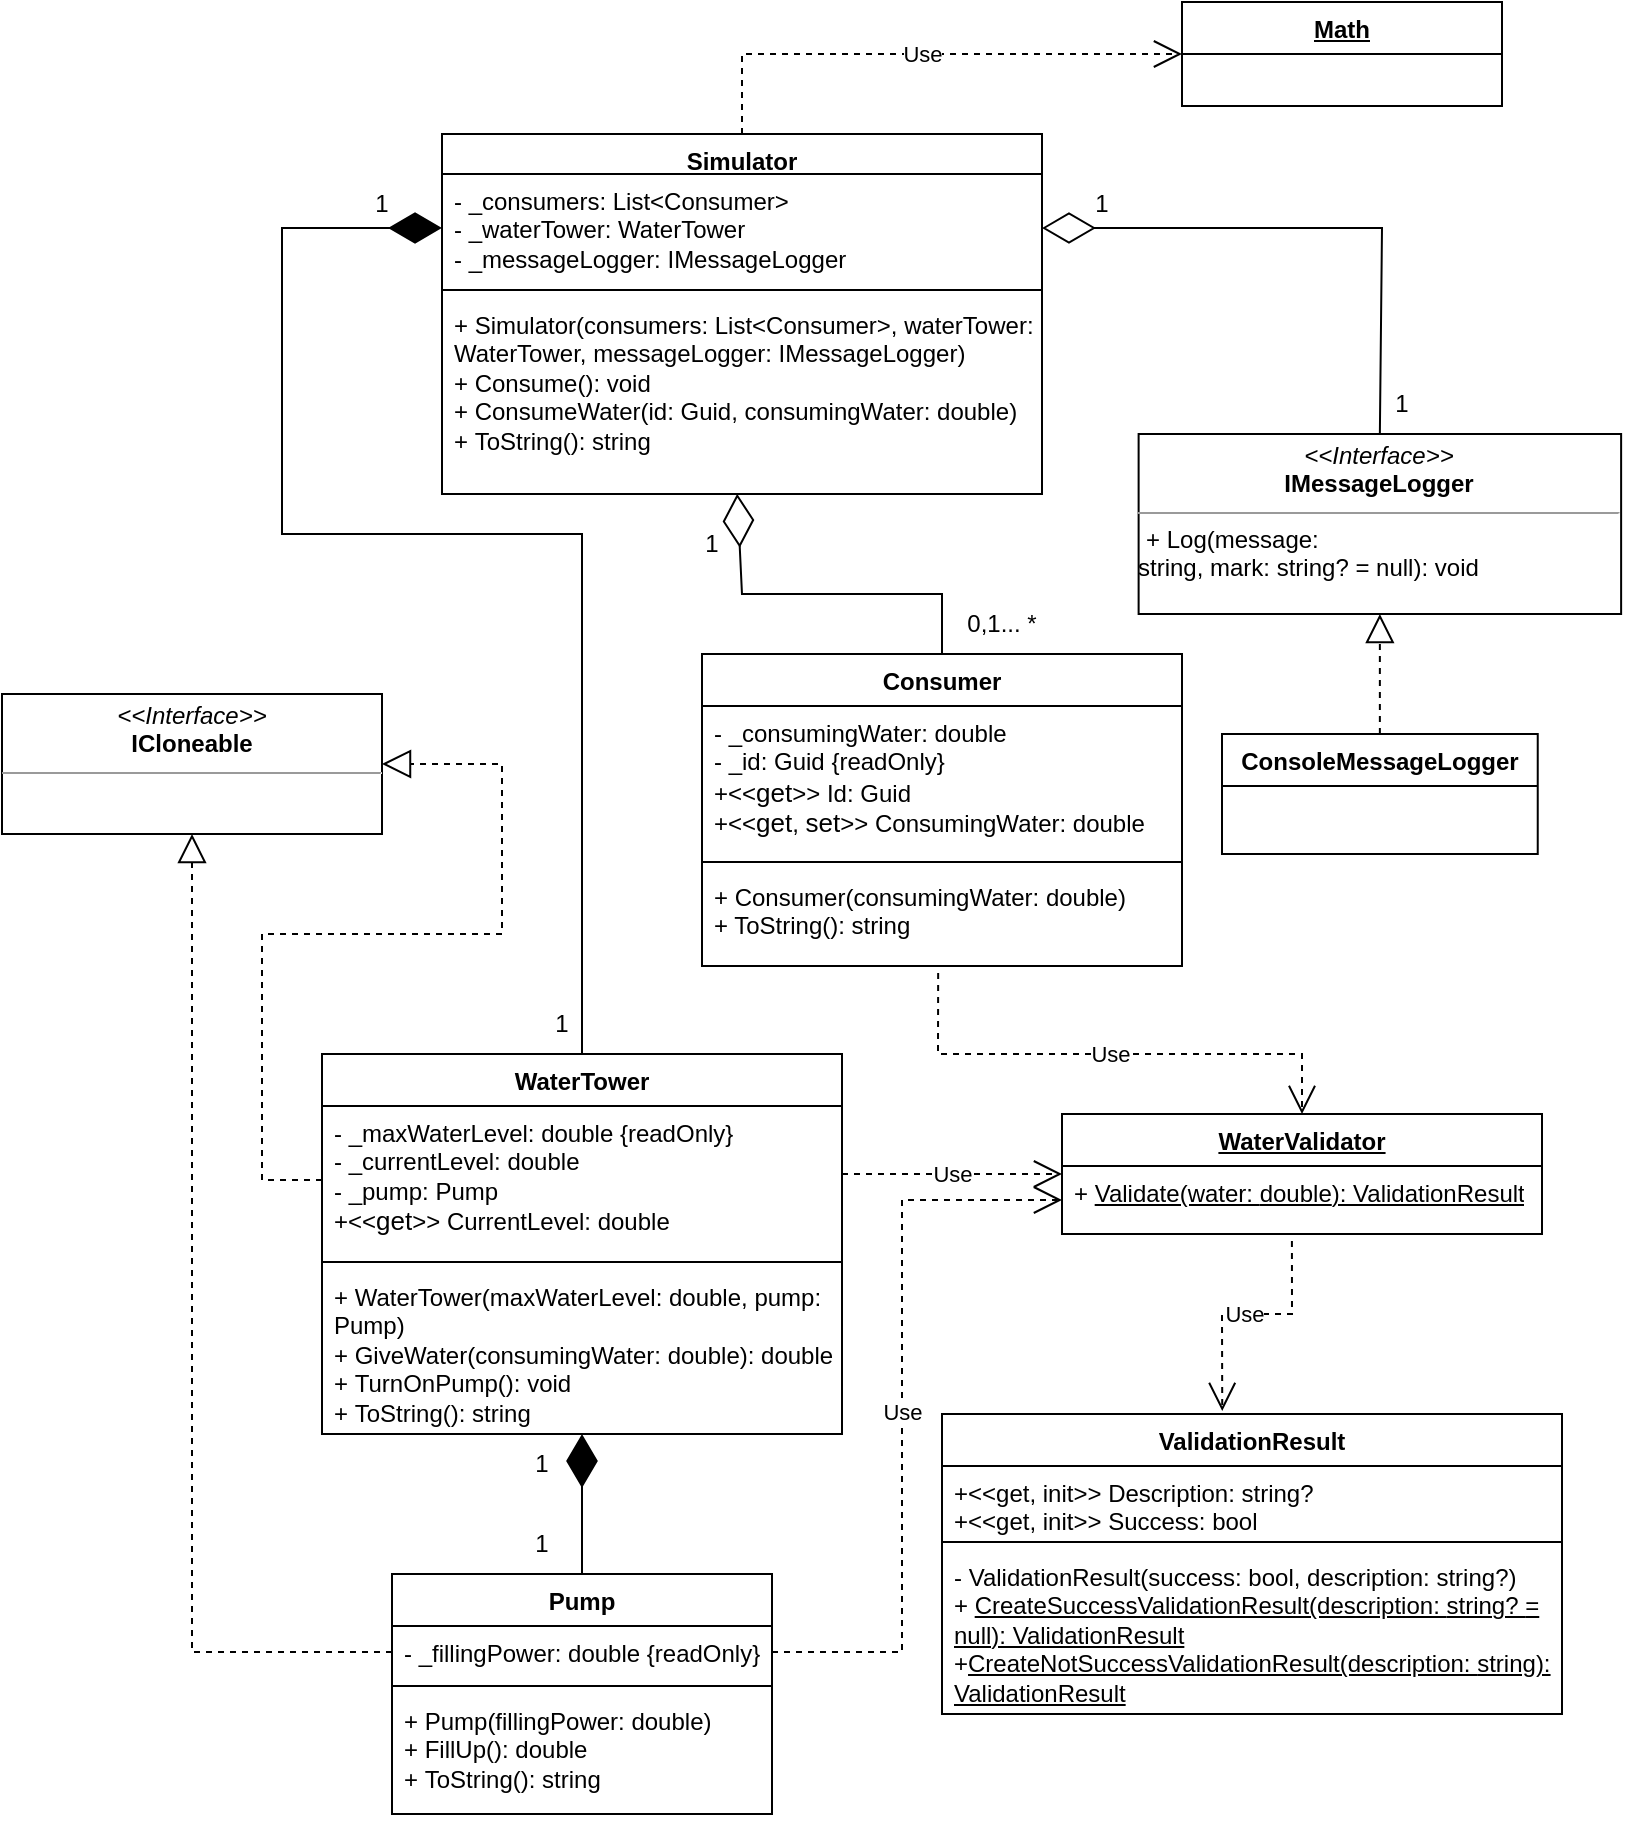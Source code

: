 <mxfile version="21.1.2" type="device">
  <diagram id="C5RBs43oDa-KdzZeNtuy" name="Page-1">
    <mxGraphModel dx="1335" dy="618" grid="1" gridSize="10" guides="1" tooltips="1" connect="1" arrows="1" fold="1" page="1" pageScale="1" pageWidth="827" pageHeight="1169" math="0" shadow="0">
      <root>
        <mxCell id="WIyWlLk6GJQsqaUBKTNV-0" />
        <mxCell id="WIyWlLk6GJQsqaUBKTNV-1" parent="WIyWlLk6GJQsqaUBKTNV-0" />
        <mxCell id="yk_ahU3Q7SBZZ4JdvM2L-0" value="&lt;u&gt;WaterValidator&lt;/u&gt;" style="swimlane;fontStyle=1;align=center;verticalAlign=top;childLayout=stackLayout;horizontal=1;startSize=26;horizontalStack=0;resizeParent=1;resizeParentMax=0;resizeLast=0;collapsible=1;marginBottom=0;whiteSpace=wrap;html=1;" vertex="1" parent="WIyWlLk6GJQsqaUBKTNV-1">
          <mxGeometry x="540" y="570" width="240" height="60" as="geometry" />
        </mxCell>
        <mxCell id="yk_ahU3Q7SBZZ4JdvM2L-3" value="+ &lt;u&gt;Validate(water:&amp;nbsp;&lt;/u&gt;&lt;u style=&quot;border-color: var(--border-color);&quot;&gt;double&lt;/u&gt;&lt;u&gt;):&amp;nbsp;ValidationResult&lt;/u&gt;" style="text;strokeColor=none;fillColor=none;align=left;verticalAlign=top;spacingLeft=4;spacingRight=4;overflow=hidden;rotatable=0;points=[[0,0.5],[1,0.5]];portConstraint=eastwest;whiteSpace=wrap;html=1;" vertex="1" parent="yk_ahU3Q7SBZZ4JdvM2L-0">
          <mxGeometry y="26" width="240" height="34" as="geometry" />
        </mxCell>
        <mxCell id="yk_ahU3Q7SBZZ4JdvM2L-4" value="&lt;p style=&quot;margin:0px;margin-top:4px;text-align:center;&quot;&gt;&lt;i&gt;&amp;lt;&amp;lt;Interface&amp;gt;&amp;gt;&lt;/i&gt;&lt;br&gt;&lt;b&gt;IMessageLogger&lt;/b&gt;&lt;/p&gt;&lt;hr size=&quot;1&quot;&gt;&lt;p style=&quot;margin:0px;margin-left:4px;&quot;&gt;+&amp;nbsp;Log(message:&lt;/p&gt;string, mark:&amp;nbsp;string?&amp;nbsp;&lt;span style=&quot;background-color: initial;&quot;&gt;= null): void&lt;/span&gt;" style="verticalAlign=top;align=left;overflow=fill;fontSize=12;fontFamily=Helvetica;html=1;whiteSpace=wrap;" vertex="1" parent="WIyWlLk6GJQsqaUBKTNV-1">
          <mxGeometry x="578.31" y="230" width="241.25" height="90" as="geometry" />
        </mxCell>
        <mxCell id="yk_ahU3Q7SBZZ4JdvM2L-5" value="Simulator" style="swimlane;fontStyle=1;align=center;verticalAlign=top;childLayout=stackLayout;horizontal=1;startSize=20;horizontalStack=0;resizeParent=1;resizeParentMax=0;resizeLast=0;collapsible=1;marginBottom=0;whiteSpace=wrap;html=1;" vertex="1" parent="WIyWlLk6GJQsqaUBKTNV-1">
          <mxGeometry x="230" y="80" width="300" height="180" as="geometry" />
        </mxCell>
        <mxCell id="yk_ahU3Q7SBZZ4JdvM2L-6" value="-&amp;nbsp;_consumers: List&amp;lt;Consumer&amp;gt;&lt;br&gt;- _waterTower: WaterTower&lt;br&gt;- _messageLogger: IMessageLogger&amp;nbsp;" style="text;strokeColor=none;fillColor=none;align=left;verticalAlign=top;spacingLeft=4;spacingRight=4;overflow=hidden;rotatable=0;points=[[0,0.5],[1,0.5]];portConstraint=eastwest;whiteSpace=wrap;html=1;" vertex="1" parent="yk_ahU3Q7SBZZ4JdvM2L-5">
          <mxGeometry y="20" width="300" height="54" as="geometry" />
        </mxCell>
        <mxCell id="yk_ahU3Q7SBZZ4JdvM2L-7" value="" style="line;strokeWidth=1;fillColor=none;align=left;verticalAlign=middle;spacingTop=-1;spacingLeft=3;spacingRight=3;rotatable=0;labelPosition=right;points=[];portConstraint=eastwest;strokeColor=inherit;" vertex="1" parent="yk_ahU3Q7SBZZ4JdvM2L-5">
          <mxGeometry y="74" width="300" height="8" as="geometry" />
        </mxCell>
        <mxCell id="yk_ahU3Q7SBZZ4JdvM2L-8" value="+&amp;nbsp;Simulator(consumers: List&amp;lt;Consumer&amp;gt;, waterTower: WaterTower, messageLogger: IMessageLogger)&lt;br&gt;+ Consume(): void&lt;br&gt;+ ConsumeWater(id: Guid, consumingWater: double)&lt;br&gt;+&amp;nbsp;ToString(): string" style="text;strokeColor=none;fillColor=none;align=left;verticalAlign=top;spacingLeft=4;spacingRight=4;overflow=hidden;rotatable=0;points=[[0,0.5],[1,0.5]];portConstraint=eastwest;whiteSpace=wrap;html=1;" vertex="1" parent="yk_ahU3Q7SBZZ4JdvM2L-5">
          <mxGeometry y="82" width="300" height="98" as="geometry" />
        </mxCell>
        <mxCell id="yk_ahU3Q7SBZZ4JdvM2L-9" value="WaterTower" style="swimlane;fontStyle=1;align=center;verticalAlign=top;childLayout=stackLayout;horizontal=1;startSize=26;horizontalStack=0;resizeParent=1;resizeParentMax=0;resizeLast=0;collapsible=1;marginBottom=0;whiteSpace=wrap;html=1;" vertex="1" parent="WIyWlLk6GJQsqaUBKTNV-1">
          <mxGeometry x="170" y="540" width="260" height="190" as="geometry" />
        </mxCell>
        <mxCell id="yk_ahU3Q7SBZZ4JdvM2L-10" value="-&amp;nbsp;_maxWaterLevel: double {readOnly}&lt;br&gt;-&amp;nbsp;_currentLevel: double&lt;br&gt;-&amp;nbsp;_pump: Pump&lt;br&gt;+&amp;lt;&amp;lt;&lt;span style=&quot;border: 0px; color: var(--darkreader-text--highlight-keyword); font-family: inherit; font-style: inherit; font-variant: inherit; font-weight: inherit; background-color: transparent; margin: 0px; padding: 0px; font-stretch: inherit; line-height: inherit; font-optical-sizing: inherit; font-kerning: inherit; font-feature-settings: inherit; font-variation-settings: inherit; font-size: 13px; vertical-align: baseline; box-sizing: inherit;&quot; class=&quot;hljs-keyword&quot;&gt;get&lt;/span&gt;&lt;span style=&quot;border-color: var(--border-color); color: var(--darkreader-text--highlight-color); font-family: inherit; font-size: var(--_pr-code-fs); font-style: inherit; font-variant-ligatures: inherit; font-variant-caps: inherit; font-weight: inherit; background-color: transparent;&quot;&gt;&amp;gt;&amp;gt;&amp;nbsp;&lt;/span&gt;CurrentLevel: double" style="text;strokeColor=none;fillColor=none;align=left;verticalAlign=top;spacingLeft=4;spacingRight=4;overflow=hidden;rotatable=0;points=[[0,0.5],[1,0.5]];portConstraint=eastwest;whiteSpace=wrap;html=1;" vertex="1" parent="yk_ahU3Q7SBZZ4JdvM2L-9">
          <mxGeometry y="26" width="260" height="74" as="geometry" />
        </mxCell>
        <mxCell id="yk_ahU3Q7SBZZ4JdvM2L-11" value="" style="line;strokeWidth=1;fillColor=none;align=left;verticalAlign=middle;spacingTop=-1;spacingLeft=3;spacingRight=3;rotatable=0;labelPosition=right;points=[];portConstraint=eastwest;strokeColor=inherit;" vertex="1" parent="yk_ahU3Q7SBZZ4JdvM2L-9">
          <mxGeometry y="100" width="260" height="8" as="geometry" />
        </mxCell>
        <mxCell id="yk_ahU3Q7SBZZ4JdvM2L-12" value="+&amp;nbsp;WaterTower(maxWaterLevel: double, pump: Pump)&lt;br&gt;+ GiveWater(consumingWater: double): double&lt;br&gt;+&amp;nbsp;TurnOnPump(): void&lt;br&gt;+&amp;nbsp;ToString(): string" style="text;strokeColor=none;fillColor=none;align=left;verticalAlign=top;spacingLeft=4;spacingRight=4;overflow=hidden;rotatable=0;points=[[0,0.5],[1,0.5]];portConstraint=eastwest;whiteSpace=wrap;html=1;" vertex="1" parent="yk_ahU3Q7SBZZ4JdvM2L-9">
          <mxGeometry y="108" width="260" height="82" as="geometry" />
        </mxCell>
        <mxCell id="yk_ahU3Q7SBZZ4JdvM2L-13" value="Pump" style="swimlane;fontStyle=1;align=center;verticalAlign=top;childLayout=stackLayout;horizontal=1;startSize=26;horizontalStack=0;resizeParent=1;resizeParentMax=0;resizeLast=0;collapsible=1;marginBottom=0;whiteSpace=wrap;html=1;" vertex="1" parent="WIyWlLk6GJQsqaUBKTNV-1">
          <mxGeometry x="205" y="800" width="190" height="120" as="geometry" />
        </mxCell>
        <mxCell id="yk_ahU3Q7SBZZ4JdvM2L-14" value="-&amp;nbsp;_fillingPower: double {readOnly}" style="text;strokeColor=none;fillColor=none;align=left;verticalAlign=top;spacingLeft=4;spacingRight=4;overflow=hidden;rotatable=0;points=[[0,0.5],[1,0.5]];portConstraint=eastwest;whiteSpace=wrap;html=1;" vertex="1" parent="yk_ahU3Q7SBZZ4JdvM2L-13">
          <mxGeometry y="26" width="190" height="26" as="geometry" />
        </mxCell>
        <mxCell id="yk_ahU3Q7SBZZ4JdvM2L-15" value="" style="line;strokeWidth=1;fillColor=none;align=left;verticalAlign=middle;spacingTop=-1;spacingLeft=3;spacingRight=3;rotatable=0;labelPosition=right;points=[];portConstraint=eastwest;strokeColor=inherit;" vertex="1" parent="yk_ahU3Q7SBZZ4JdvM2L-13">
          <mxGeometry y="52" width="190" height="8" as="geometry" />
        </mxCell>
        <mxCell id="yk_ahU3Q7SBZZ4JdvM2L-16" value="+&amp;nbsp;Pump(fillingPower: double)&lt;br&gt;+&amp;nbsp;FillUp(): double&lt;br&gt;+&amp;nbsp;ToString(): string" style="text;strokeColor=none;fillColor=none;align=left;verticalAlign=top;spacingLeft=4;spacingRight=4;overflow=hidden;rotatable=0;points=[[0,0.5],[1,0.5]];portConstraint=eastwest;whiteSpace=wrap;html=1;" vertex="1" parent="yk_ahU3Q7SBZZ4JdvM2L-13">
          <mxGeometry y="60" width="190" height="60" as="geometry" />
        </mxCell>
        <mxCell id="yk_ahU3Q7SBZZ4JdvM2L-17" value="Consumer" style="swimlane;fontStyle=1;align=center;verticalAlign=top;childLayout=stackLayout;horizontal=1;startSize=26;horizontalStack=0;resizeParent=1;resizeParentMax=0;resizeLast=0;collapsible=1;marginBottom=0;whiteSpace=wrap;html=1;" vertex="1" parent="WIyWlLk6GJQsqaUBKTNV-1">
          <mxGeometry x="360" y="340" width="240" height="156" as="geometry" />
        </mxCell>
        <mxCell id="yk_ahU3Q7SBZZ4JdvM2L-18" value="-&amp;nbsp;_consumingWater: double&lt;br&gt;-&amp;nbsp;_id: Guid {readOnly}&lt;br&gt;+&amp;lt;&amp;lt;&lt;span style=&quot;background-color: transparent; font-family: inherit; font-style: inherit; font-variant: inherit; font-weight: inherit; color: var(--darkreader-text--highlight-keyword); margin: 0px; padding: 0px; border: 0px; font-stretch: inherit; line-height: inherit; font-optical-sizing: inherit; font-kerning: inherit; font-feature-settings: inherit; font-variation-settings: inherit; font-size: 13px; vertical-align: baseline; box-sizing: inherit;&quot; class=&quot;hljs-keyword&quot;&gt;get&lt;/span&gt;&lt;span style=&quot;background-color: transparent; font-family: inherit; font-size: var(--_pr-code-fs); font-style: inherit; font-variant-ligatures: inherit; font-variant-caps: inherit; font-weight: inherit; color: var(--darkreader-text--highlight-color);&quot;&gt;&amp;gt;&amp;gt;&amp;nbsp;&lt;/span&gt;Id: Guid&lt;br&gt;&lt;span style=&quot;background-color: transparent; font-family: inherit; font-size: var(--_pr-code-fs); font-style: inherit; font-variant-ligatures: inherit; font-variant-caps: inherit; font-weight: inherit; color: var(--darkreader-text--highlight-color);&quot;&gt;+&amp;lt;&amp;lt;&lt;/span&gt;&lt;span style=&quot;background-color: transparent; font-family: inherit; font-style: inherit; font-variant: inherit; font-weight: inherit; color: var(--darkreader-text--highlight-keyword); margin: 0px; padding: 0px; border: 0px; font-stretch: inherit; line-height: inherit; font-optical-sizing: inherit; font-kerning: inherit; font-feature-settings: inherit; font-variation-settings: inherit; font-size: 13px; vertical-align: baseline; box-sizing: inherit;&quot; class=&quot;hljs-keyword&quot;&gt;get&lt;/span&gt;&lt;span style=&quot;background-color: transparent; font-family: inherit; font-size: var(--_pr-code-fs); font-style: inherit; font-variant-ligatures: inherit; font-variant-caps: inherit; font-weight: inherit; color: var(--darkreader-text--highlight-color);&quot;&gt;, &lt;/span&gt;&lt;span style=&quot;background-color: transparent; font-family: inherit; font-style: inherit; font-variant: inherit; font-weight: inherit; color: var(--darkreader-text--highlight-keyword); margin: 0px; padding: 0px; border: 0px; font-stretch: inherit; line-height: inherit; font-optical-sizing: inherit; font-kerning: inherit; font-feature-settings: inherit; font-variation-settings: inherit; font-size: 13px; vertical-align: baseline; box-sizing: inherit;&quot; class=&quot;hljs-keyword&quot;&gt;set&lt;/span&gt;&lt;span style=&quot;background-color: transparent; font-family: inherit; font-size: var(--_pr-code-fs); font-style: inherit; font-variant-ligatures: inherit; font-variant-caps: inherit; font-weight: inherit; color: var(--darkreader-text--highlight-color);&quot;&gt;&amp;gt;&amp;gt;&amp;nbsp;&lt;/span&gt;&lt;span style=&quot;background-color: initial;&quot;&gt;ConsumingWater: double&lt;br&gt;&lt;/span&gt;" style="text;strokeColor=none;fillColor=none;align=left;verticalAlign=top;spacingLeft=4;spacingRight=4;overflow=hidden;rotatable=0;points=[[0,0.5],[1,0.5]];portConstraint=eastwest;whiteSpace=wrap;html=1;" vertex="1" parent="yk_ahU3Q7SBZZ4JdvM2L-17">
          <mxGeometry y="26" width="240" height="74" as="geometry" />
        </mxCell>
        <mxCell id="yk_ahU3Q7SBZZ4JdvM2L-19" value="" style="line;strokeWidth=1;fillColor=none;align=left;verticalAlign=middle;spacingTop=-1;spacingLeft=3;spacingRight=3;rotatable=0;labelPosition=right;points=[];portConstraint=eastwest;strokeColor=inherit;" vertex="1" parent="yk_ahU3Q7SBZZ4JdvM2L-17">
          <mxGeometry y="100" width="240" height="8" as="geometry" />
        </mxCell>
        <mxCell id="yk_ahU3Q7SBZZ4JdvM2L-20" value="+&amp;nbsp;Consumer(consumingWater:&amp;nbsp;double)&lt;br&gt;+ ToString(): string&amp;nbsp;" style="text;strokeColor=none;fillColor=none;align=left;verticalAlign=top;spacingLeft=4;spacingRight=4;overflow=hidden;rotatable=0;points=[[0,0.5],[1,0.5]];portConstraint=eastwest;whiteSpace=wrap;html=1;" vertex="1" parent="yk_ahU3Q7SBZZ4JdvM2L-17">
          <mxGeometry y="108" width="240" height="48" as="geometry" />
        </mxCell>
        <mxCell id="yk_ahU3Q7SBZZ4JdvM2L-21" value="ValidationResult" style="swimlane;fontStyle=1;align=center;verticalAlign=top;childLayout=stackLayout;horizontal=1;startSize=26;horizontalStack=0;resizeParent=1;resizeParentMax=0;resizeLast=0;collapsible=1;marginBottom=0;whiteSpace=wrap;html=1;" vertex="1" parent="WIyWlLk6GJQsqaUBKTNV-1">
          <mxGeometry x="480" y="720" width="310" height="150" as="geometry" />
        </mxCell>
        <mxCell id="yk_ahU3Q7SBZZ4JdvM2L-22" value="+&amp;lt;&amp;lt;get, init&amp;gt;&amp;gt; Description: string?&lt;br&gt;+&amp;lt;&amp;lt;get, init&amp;gt;&amp;gt; Success: bool" style="text;strokeColor=none;fillColor=none;align=left;verticalAlign=top;spacingLeft=4;spacingRight=4;overflow=hidden;rotatable=0;points=[[0,0.5],[1,0.5]];portConstraint=eastwest;whiteSpace=wrap;html=1;" vertex="1" parent="yk_ahU3Q7SBZZ4JdvM2L-21">
          <mxGeometry y="26" width="310" height="34" as="geometry" />
        </mxCell>
        <mxCell id="yk_ahU3Q7SBZZ4JdvM2L-23" value="" style="line;strokeWidth=1;fillColor=none;align=left;verticalAlign=middle;spacingTop=-1;spacingLeft=3;spacingRight=3;rotatable=0;labelPosition=right;points=[];portConstraint=eastwest;strokeColor=inherit;" vertex="1" parent="yk_ahU3Q7SBZZ4JdvM2L-21">
          <mxGeometry y="60" width="310" height="8" as="geometry" />
        </mxCell>
        <mxCell id="yk_ahU3Q7SBZZ4JdvM2L-24" value="-&amp;nbsp;ValidationResult(success: bool, description: string?)&lt;br&gt;+&amp;nbsp;&lt;u&gt;CreateSuccessValidationResult(description:&amp;nbsp;&lt;/u&gt;&lt;u style=&quot;border-color: var(--border-color);&quot;&gt;string?&amp;nbsp;&lt;/u&gt;&lt;u&gt;= null): ValidationResult&lt;/u&gt;&lt;br&gt;+&lt;u&gt;CreateNotSuccessValidationResult(description:&amp;nbsp;&lt;/u&gt;&lt;u style=&quot;border-color: var(--border-color);&quot;&gt;string&lt;/u&gt;&lt;u&gt;): ValidationResult&lt;br&gt;&lt;/u&gt;" style="text;strokeColor=none;fillColor=none;align=left;verticalAlign=top;spacingLeft=4;spacingRight=4;overflow=hidden;rotatable=0;points=[[0,0.5],[1,0.5]];portConstraint=eastwest;whiteSpace=wrap;html=1;" vertex="1" parent="yk_ahU3Q7SBZZ4JdvM2L-21">
          <mxGeometry y="68" width="310" height="82" as="geometry" />
        </mxCell>
        <mxCell id="yk_ahU3Q7SBZZ4JdvM2L-25" value="ConsoleMessageLogger" style="swimlane;fontStyle=1;align=center;verticalAlign=top;childLayout=stackLayout;horizontal=1;startSize=26;horizontalStack=0;resizeParent=1;resizeParentMax=0;resizeLast=0;collapsible=1;marginBottom=0;whiteSpace=wrap;html=1;" vertex="1" parent="WIyWlLk6GJQsqaUBKTNV-1">
          <mxGeometry x="620" y="380" width="157.87" height="60" as="geometry" />
        </mxCell>
        <mxCell id="yk_ahU3Q7SBZZ4JdvM2L-48" value="" style="endArrow=diamondThin;endFill=1;endSize=24;html=1;rounded=0;exitX=0.5;exitY=0;exitDx=0;exitDy=0;" edge="1" parent="WIyWlLk6GJQsqaUBKTNV-1" source="yk_ahU3Q7SBZZ4JdvM2L-13" target="yk_ahU3Q7SBZZ4JdvM2L-12">
          <mxGeometry width="160" relative="1" as="geometry">
            <mxPoint x="330" y="500" as="sourcePoint" />
            <mxPoint x="490" y="500" as="targetPoint" />
          </mxGeometry>
        </mxCell>
        <mxCell id="yk_ahU3Q7SBZZ4JdvM2L-52" value="&lt;p style=&quot;margin:0px;margin-top:4px;text-align:center;&quot;&gt;&lt;i&gt;&amp;lt;&amp;lt;Interface&amp;gt;&amp;gt;&lt;/i&gt;&lt;br&gt;&lt;b&gt;ICloneable&lt;/b&gt;&lt;/p&gt;&lt;hr size=&quot;1&quot;&gt;&lt;p style=&quot;margin:0px;margin-left:4px;&quot;&gt;&lt;br&gt;&lt;/p&gt;" style="verticalAlign=top;align=left;overflow=fill;fontSize=12;fontFamily=Helvetica;html=1;whiteSpace=wrap;" vertex="1" parent="WIyWlLk6GJQsqaUBKTNV-1">
          <mxGeometry x="10" y="360" width="190" height="70" as="geometry" />
        </mxCell>
        <mxCell id="yk_ahU3Q7SBZZ4JdvM2L-53" value="" style="endArrow=block;dashed=1;endFill=0;endSize=12;html=1;rounded=0;exitX=0;exitY=0.5;exitDx=0;exitDy=0;" edge="1" parent="WIyWlLk6GJQsqaUBKTNV-1" source="yk_ahU3Q7SBZZ4JdvM2L-14">
          <mxGeometry width="160" relative="1" as="geometry">
            <mxPoint x="390" y="620" as="sourcePoint" />
            <mxPoint x="105" y="430" as="targetPoint" />
            <Array as="points">
              <mxPoint x="105" y="839" />
            </Array>
          </mxGeometry>
        </mxCell>
        <mxCell id="yk_ahU3Q7SBZZ4JdvM2L-54" value="" style="endArrow=diamondThin;endFill=0;endSize=24;html=1;rounded=0;exitX=0.5;exitY=0;exitDx=0;exitDy=0;entryX=1;entryY=0.5;entryDx=0;entryDy=0;" edge="1" parent="WIyWlLk6GJQsqaUBKTNV-1" source="yk_ahU3Q7SBZZ4JdvM2L-4" target="yk_ahU3Q7SBZZ4JdvM2L-6">
          <mxGeometry width="160" relative="1" as="geometry">
            <mxPoint x="390" y="300" as="sourcePoint" />
            <mxPoint x="580" y="140" as="targetPoint" />
            <Array as="points">
              <mxPoint x="700" y="127" />
            </Array>
          </mxGeometry>
        </mxCell>
        <mxCell id="yk_ahU3Q7SBZZ4JdvM2L-55" value="" style="endArrow=diamondThin;endFill=0;endSize=24;html=1;rounded=0;entryX=0.492;entryY=0.999;entryDx=0;entryDy=0;entryPerimeter=0;exitX=0.5;exitY=0;exitDx=0;exitDy=0;" edge="1" parent="WIyWlLk6GJQsqaUBKTNV-1" source="yk_ahU3Q7SBZZ4JdvM2L-17" target="yk_ahU3Q7SBZZ4JdvM2L-8">
          <mxGeometry width="160" relative="1" as="geometry">
            <mxPoint x="390" y="300" as="sourcePoint" />
            <mxPoint x="550" y="300" as="targetPoint" />
            <Array as="points">
              <mxPoint x="480" y="310" />
              <mxPoint x="380" y="310" />
            </Array>
          </mxGeometry>
        </mxCell>
        <mxCell id="yk_ahU3Q7SBZZ4JdvM2L-56" value="" style="endArrow=diamondThin;endFill=1;endSize=24;html=1;rounded=0;entryX=0;entryY=0.5;entryDx=0;entryDy=0;exitX=0.5;exitY=0;exitDx=0;exitDy=0;" edge="1" parent="WIyWlLk6GJQsqaUBKTNV-1" source="yk_ahU3Q7SBZZ4JdvM2L-9" target="yk_ahU3Q7SBZZ4JdvM2L-6">
          <mxGeometry width="160" relative="1" as="geometry">
            <mxPoint x="300" y="340" as="sourcePoint" />
            <mxPoint x="170" y="160" as="targetPoint" />
            <Array as="points">
              <mxPoint x="300" y="280" />
              <mxPoint x="150" y="280" />
              <mxPoint x="150" y="127" />
            </Array>
          </mxGeometry>
        </mxCell>
        <mxCell id="yk_ahU3Q7SBZZ4JdvM2L-57" value="" style="endArrow=block;dashed=1;endFill=0;endSize=12;html=1;rounded=0;entryX=0.5;entryY=1;entryDx=0;entryDy=0;exitX=0.5;exitY=0;exitDx=0;exitDy=0;" edge="1" parent="WIyWlLk6GJQsqaUBKTNV-1" source="yk_ahU3Q7SBZZ4JdvM2L-25" target="yk_ahU3Q7SBZZ4JdvM2L-4">
          <mxGeometry width="160" relative="1" as="geometry">
            <mxPoint x="390" y="300" as="sourcePoint" />
            <mxPoint x="550" y="300" as="targetPoint" />
          </mxGeometry>
        </mxCell>
        <mxCell id="yk_ahU3Q7SBZZ4JdvM2L-58" value="" style="endArrow=block;dashed=1;endFill=0;endSize=12;html=1;rounded=0;entryX=1;entryY=0.5;entryDx=0;entryDy=0;exitX=0;exitY=0.5;exitDx=0;exitDy=0;" edge="1" parent="WIyWlLk6GJQsqaUBKTNV-1" source="yk_ahU3Q7SBZZ4JdvM2L-10" target="yk_ahU3Q7SBZZ4JdvM2L-52">
          <mxGeometry width="160" relative="1" as="geometry">
            <mxPoint x="140" y="600" as="sourcePoint" />
            <mxPoint x="550" y="510" as="targetPoint" />
            <Array as="points">
              <mxPoint x="140" y="603" />
              <mxPoint x="140" y="480" />
              <mxPoint x="260" y="480" />
              <mxPoint x="260" y="395" />
            </Array>
          </mxGeometry>
        </mxCell>
        <mxCell id="yk_ahU3Q7SBZZ4JdvM2L-72" value="Use" style="endArrow=open;endSize=12;dashed=1;html=1;rounded=0;" edge="1" parent="WIyWlLk6GJQsqaUBKTNV-1">
          <mxGeometry width="160" relative="1" as="geometry">
            <mxPoint x="430" y="600" as="sourcePoint" />
            <mxPoint x="540" y="600" as="targetPoint" />
          </mxGeometry>
        </mxCell>
        <mxCell id="yk_ahU3Q7SBZZ4JdvM2L-73" value="Use" style="endArrow=open;endSize=12;dashed=1;html=1;rounded=0;exitX=0.492;exitY=1.073;exitDx=0;exitDy=0;exitPerimeter=0;entryX=0.5;entryY=0;entryDx=0;entryDy=0;" edge="1" parent="WIyWlLk6GJQsqaUBKTNV-1" source="yk_ahU3Q7SBZZ4JdvM2L-20" target="yk_ahU3Q7SBZZ4JdvM2L-0">
          <mxGeometry width="160" relative="1" as="geometry">
            <mxPoint x="490" y="530" as="sourcePoint" />
            <mxPoint x="650" y="540" as="targetPoint" />
            <Array as="points">
              <mxPoint x="478" y="540" />
              <mxPoint x="660" y="540" />
            </Array>
          </mxGeometry>
        </mxCell>
        <mxCell id="yk_ahU3Q7SBZZ4JdvM2L-74" value="Use" style="endArrow=open;endSize=12;dashed=1;html=1;rounded=0;entryX=0.452;entryY=-0.01;entryDx=0;entryDy=0;entryPerimeter=0;exitX=0.479;exitY=1.103;exitDx=0;exitDy=0;exitPerimeter=0;" edge="1" parent="WIyWlLk6GJQsqaUBKTNV-1" source="yk_ahU3Q7SBZZ4JdvM2L-3" target="yk_ahU3Q7SBZZ4JdvM2L-21">
          <mxGeometry width="160" relative="1" as="geometry">
            <mxPoint x="330" y="590" as="sourcePoint" />
            <mxPoint x="490" y="590" as="targetPoint" />
            <Array as="points">
              <mxPoint x="655" y="670" />
              <mxPoint x="620" y="670" />
            </Array>
          </mxGeometry>
        </mxCell>
        <mxCell id="yk_ahU3Q7SBZZ4JdvM2L-78" value="Use" style="endArrow=open;endSize=12;dashed=1;html=1;rounded=0;exitX=1;exitY=0.5;exitDx=0;exitDy=0;entryX=0;entryY=0.5;entryDx=0;entryDy=0;" edge="1" parent="WIyWlLk6GJQsqaUBKTNV-1" source="yk_ahU3Q7SBZZ4JdvM2L-14" target="yk_ahU3Q7SBZZ4JdvM2L-3">
          <mxGeometry width="160" relative="1" as="geometry">
            <mxPoint x="390" y="680" as="sourcePoint" />
            <mxPoint x="460" y="620" as="targetPoint" />
            <Array as="points">
              <mxPoint x="460" y="839" />
              <mxPoint x="460" y="613" />
            </Array>
          </mxGeometry>
        </mxCell>
        <mxCell id="yk_ahU3Q7SBZZ4JdvM2L-80" value="1" style="text;html=1;strokeColor=none;fillColor=none;align=center;verticalAlign=middle;whiteSpace=wrap;rounded=0;" vertex="1" parent="WIyWlLk6GJQsqaUBKTNV-1">
          <mxGeometry x="530" y="100" width="60" height="30" as="geometry" />
        </mxCell>
        <mxCell id="yk_ahU3Q7SBZZ4JdvM2L-81" value="1" style="text;html=1;strokeColor=none;fillColor=none;align=center;verticalAlign=middle;whiteSpace=wrap;rounded=0;" vertex="1" parent="WIyWlLk6GJQsqaUBKTNV-1">
          <mxGeometry x="680" y="200" width="60" height="30" as="geometry" />
        </mxCell>
        <mxCell id="yk_ahU3Q7SBZZ4JdvM2L-82" value="1" style="text;html=1;strokeColor=none;fillColor=none;align=center;verticalAlign=middle;whiteSpace=wrap;rounded=0;" vertex="1" parent="WIyWlLk6GJQsqaUBKTNV-1">
          <mxGeometry x="335" y="270" width="60" height="30" as="geometry" />
        </mxCell>
        <mxCell id="yk_ahU3Q7SBZZ4JdvM2L-83" value="0,1... *" style="text;html=1;strokeColor=none;fillColor=none;align=center;verticalAlign=middle;whiteSpace=wrap;rounded=0;" vertex="1" parent="WIyWlLk6GJQsqaUBKTNV-1">
          <mxGeometry x="480" y="310" width="60" height="30" as="geometry" />
        </mxCell>
        <mxCell id="yk_ahU3Q7SBZZ4JdvM2L-84" value="1" style="text;html=1;strokeColor=none;fillColor=none;align=center;verticalAlign=middle;whiteSpace=wrap;rounded=0;" vertex="1" parent="WIyWlLk6GJQsqaUBKTNV-1">
          <mxGeometry x="170" y="100" width="60" height="30" as="geometry" />
        </mxCell>
        <mxCell id="yk_ahU3Q7SBZZ4JdvM2L-85" value="1" style="text;html=1;strokeColor=none;fillColor=none;align=center;verticalAlign=middle;whiteSpace=wrap;rounded=0;" vertex="1" parent="WIyWlLk6GJQsqaUBKTNV-1">
          <mxGeometry x="260" y="510" width="60" height="30" as="geometry" />
        </mxCell>
        <mxCell id="yk_ahU3Q7SBZZ4JdvM2L-86" value="&lt;u&gt;Math&lt;/u&gt;" style="swimlane;fontStyle=1;align=center;verticalAlign=top;childLayout=stackLayout;horizontal=1;startSize=26;horizontalStack=0;resizeParent=1;resizeParentMax=0;resizeLast=0;collapsible=1;marginBottom=0;whiteSpace=wrap;html=1;" vertex="1" parent="WIyWlLk6GJQsqaUBKTNV-1">
          <mxGeometry x="600" y="14" width="160" height="52" as="geometry" />
        </mxCell>
        <mxCell id="yk_ahU3Q7SBZZ4JdvM2L-90" value="Use" style="endArrow=open;endSize=12;dashed=1;html=1;rounded=0;exitX=0.5;exitY=0;exitDx=0;exitDy=0;entryX=0;entryY=0.5;entryDx=0;entryDy=0;" edge="1" parent="WIyWlLk6GJQsqaUBKTNV-1" source="yk_ahU3Q7SBZZ4JdvM2L-5" target="yk_ahU3Q7SBZZ4JdvM2L-86">
          <mxGeometry width="160" relative="1" as="geometry">
            <mxPoint x="390" y="150" as="sourcePoint" />
            <mxPoint x="550" y="150" as="targetPoint" />
            <Array as="points">
              <mxPoint x="380" y="40" />
            </Array>
          </mxGeometry>
        </mxCell>
        <mxCell id="yk_ahU3Q7SBZZ4JdvM2L-91" value="1" style="text;html=1;strokeColor=none;fillColor=none;align=center;verticalAlign=middle;whiteSpace=wrap;rounded=0;" vertex="1" parent="WIyWlLk6GJQsqaUBKTNV-1">
          <mxGeometry x="250" y="730" width="60" height="30" as="geometry" />
        </mxCell>
        <mxCell id="yk_ahU3Q7SBZZ4JdvM2L-92" value="1" style="text;html=1;strokeColor=none;fillColor=none;align=center;verticalAlign=middle;whiteSpace=wrap;rounded=0;" vertex="1" parent="WIyWlLk6GJQsqaUBKTNV-1">
          <mxGeometry x="250" y="770" width="60" height="30" as="geometry" />
        </mxCell>
      </root>
    </mxGraphModel>
  </diagram>
</mxfile>
